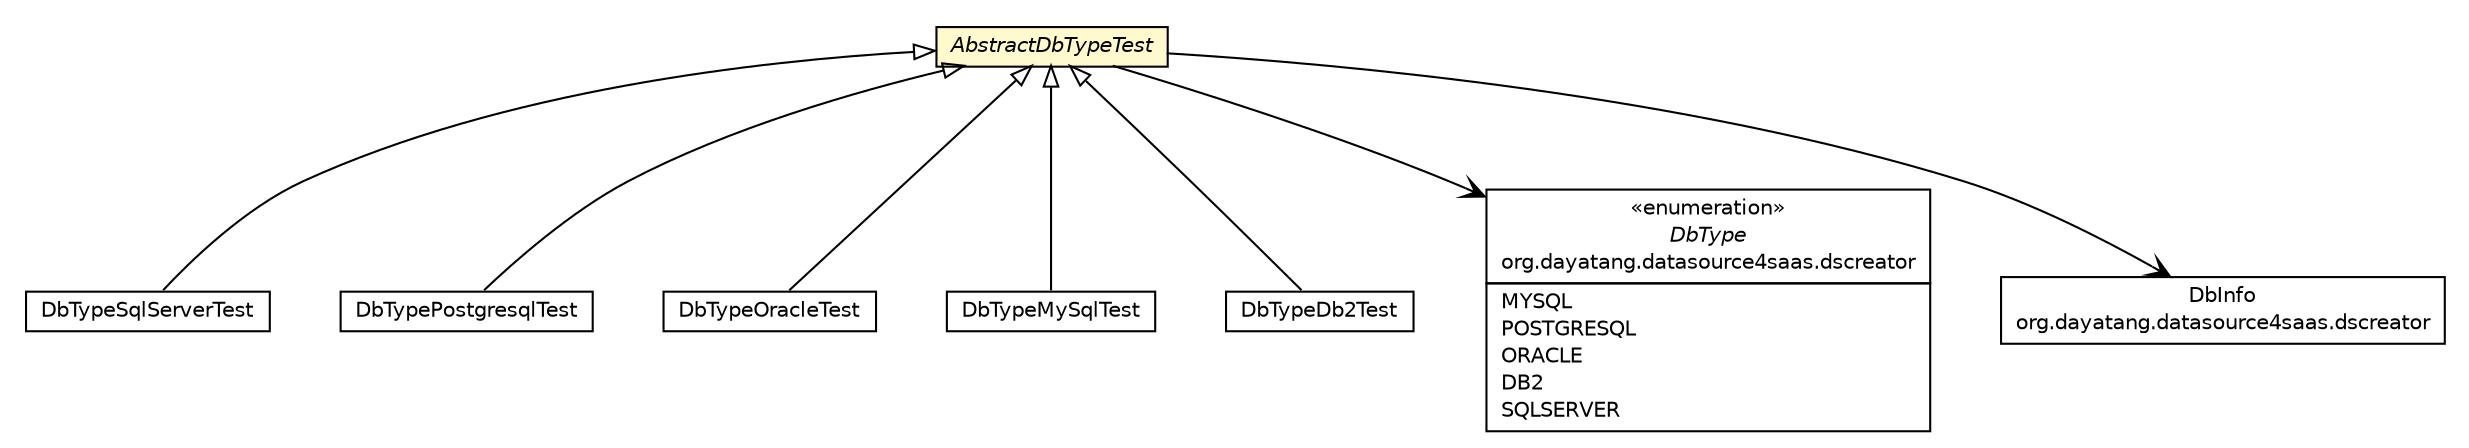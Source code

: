 #!/usr/local/bin/dot
#
# Class diagram 
# Generated by UMLGraph version R5_6_6-8-g8d7759 (http://www.umlgraph.org/)
#

digraph G {
	edge [fontname="Helvetica",fontsize=10,labelfontname="Helvetica",labelfontsize=10];
	node [fontname="Helvetica",fontsize=10,shape=plaintext];
	nodesep=0.25;
	ranksep=0.5;
	// org.dayatang.datasource4saas.dbtype.DbTypeSqlServerTest
	c12529 [label=<<table title="org.dayatang.datasource4saas.dbtype.DbTypeSqlServerTest" border="0" cellborder="1" cellspacing="0" cellpadding="2" port="p" href="./DbTypeSqlServerTest.html">
		<tr><td><table border="0" cellspacing="0" cellpadding="1">
<tr><td align="center" balign="center"> DbTypeSqlServerTest </td></tr>
		</table></td></tr>
		</table>>, URL="./DbTypeSqlServerTest.html", fontname="Helvetica", fontcolor="black", fontsize=10.0];
	// org.dayatang.datasource4saas.dbtype.DbTypePostgresqlTest
	c12530 [label=<<table title="org.dayatang.datasource4saas.dbtype.DbTypePostgresqlTest" border="0" cellborder="1" cellspacing="0" cellpadding="2" port="p" href="./DbTypePostgresqlTest.html">
		<tr><td><table border="0" cellspacing="0" cellpadding="1">
<tr><td align="center" balign="center"> DbTypePostgresqlTest </td></tr>
		</table></td></tr>
		</table>>, URL="./DbTypePostgresqlTest.html", fontname="Helvetica", fontcolor="black", fontsize=10.0];
	// org.dayatang.datasource4saas.dbtype.DbTypeOracleTest
	c12531 [label=<<table title="org.dayatang.datasource4saas.dbtype.DbTypeOracleTest" border="0" cellborder="1" cellspacing="0" cellpadding="2" port="p" href="./DbTypeOracleTest.html">
		<tr><td><table border="0" cellspacing="0" cellpadding="1">
<tr><td align="center" balign="center"> DbTypeOracleTest </td></tr>
		</table></td></tr>
		</table>>, URL="./DbTypeOracleTest.html", fontname="Helvetica", fontcolor="black", fontsize=10.0];
	// org.dayatang.datasource4saas.dbtype.DbTypeMySqlTest
	c12532 [label=<<table title="org.dayatang.datasource4saas.dbtype.DbTypeMySqlTest" border="0" cellborder="1" cellspacing="0" cellpadding="2" port="p" href="./DbTypeMySqlTest.html">
		<tr><td><table border="0" cellspacing="0" cellpadding="1">
<tr><td align="center" balign="center"> DbTypeMySqlTest </td></tr>
		</table></td></tr>
		</table>>, URL="./DbTypeMySqlTest.html", fontname="Helvetica", fontcolor="black", fontsize=10.0];
	// org.dayatang.datasource4saas.dbtype.DbTypeDb2Test
	c12533 [label=<<table title="org.dayatang.datasource4saas.dbtype.DbTypeDb2Test" border="0" cellborder="1" cellspacing="0" cellpadding="2" port="p" href="./DbTypeDb2Test.html">
		<tr><td><table border="0" cellspacing="0" cellpadding="1">
<tr><td align="center" balign="center"> DbTypeDb2Test </td></tr>
		</table></td></tr>
		</table>>, URL="./DbTypeDb2Test.html", fontname="Helvetica", fontcolor="black", fontsize=10.0];
	// org.dayatang.datasource4saas.dbtype.AbstractDbTypeTest
	c12534 [label=<<table title="org.dayatang.datasource4saas.dbtype.AbstractDbTypeTest" border="0" cellborder="1" cellspacing="0" cellpadding="2" port="p" bgcolor="lemonChiffon" href="./AbstractDbTypeTest.html">
		<tr><td><table border="0" cellspacing="0" cellpadding="1">
<tr><td align="center" balign="center"><font face="Helvetica-Oblique"> AbstractDbTypeTest </font></td></tr>
		</table></td></tr>
		</table>>, URL="./AbstractDbTypeTest.html", fontname="Helvetica", fontcolor="black", fontsize=10.0];
	//org.dayatang.datasource4saas.dbtype.DbTypeSqlServerTest extends org.dayatang.datasource4saas.dbtype.AbstractDbTypeTest
	c12534:p -> c12529:p [dir=back,arrowtail=empty];
	//org.dayatang.datasource4saas.dbtype.DbTypePostgresqlTest extends org.dayatang.datasource4saas.dbtype.AbstractDbTypeTest
	c12534:p -> c12530:p [dir=back,arrowtail=empty];
	//org.dayatang.datasource4saas.dbtype.DbTypeOracleTest extends org.dayatang.datasource4saas.dbtype.AbstractDbTypeTest
	c12534:p -> c12531:p [dir=back,arrowtail=empty];
	//org.dayatang.datasource4saas.dbtype.DbTypeMySqlTest extends org.dayatang.datasource4saas.dbtype.AbstractDbTypeTest
	c12534:p -> c12532:p [dir=back,arrowtail=empty];
	//org.dayatang.datasource4saas.dbtype.DbTypeDb2Test extends org.dayatang.datasource4saas.dbtype.AbstractDbTypeTest
	c12534:p -> c12533:p [dir=back,arrowtail=empty];
	// org.dayatang.datasource4saas.dbtype.AbstractDbTypeTest NAVASSOC org.dayatang.datasource4saas.dscreator.DbType
	c12534:p -> c12561:p [taillabel="", label=" "headlabel="", fontname="Helvetica", fontcolor="black", fontsize=10.0, color="black", arrowhead=open];
	// org.dayatang.datasource4saas.dbtype.AbstractDbTypeTest NAVASSOC org.dayatang.datasource4saas.dscreator.DbInfo
	c12534:p -> c12562:p [taillabel="", label=" "headlabel="", fontname="Helvetica", fontcolor="black", fontsize=10.0, color="black", arrowhead=open];
	// org.dayatang.datasource4saas.dscreator.DbInfo
	c12562 [label=<<table title="org.dayatang.datasource4saas.dscreator.DbInfo" border="0" cellborder="1" cellspacing="0" cellpadding="2" port="p" href="http://java.sun.com/j2se/1.4.2/docs/api/org/dayatang/datasource4saas/dscreator/DbInfo.html">
		<tr><td><table border="0" cellspacing="0" cellpadding="1">
<tr><td align="center" balign="center"> DbInfo </td></tr>
<tr><td align="center" balign="center"> org.dayatang.datasource4saas.dscreator </td></tr>
		</table></td></tr>
		</table>>, URL="http://java.sun.com/j2se/1.4.2/docs/api/org/dayatang/datasource4saas/dscreator/DbInfo.html", fontname="Helvetica", fontcolor="black", fontsize=10.0];
	// org.dayatang.datasource4saas.dscreator.DbType
	c12561 [label=<<table title="org.dayatang.datasource4saas.dscreator.DbType" border="0" cellborder="1" cellspacing="0" cellpadding="2" port="p" href="http://java.sun.com/j2se/1.4.2/docs/api/org/dayatang/datasource4saas/dscreator/DbType.html">
		<tr><td><table border="0" cellspacing="0" cellpadding="1">
<tr><td align="center" balign="center"> &#171;enumeration&#187; </td></tr>
<tr><td align="center" balign="center"><font face="Helvetica-Oblique"> DbType </font></td></tr>
<tr><td align="center" balign="center"> org.dayatang.datasource4saas.dscreator </td></tr>
		</table></td></tr>
		<tr><td><table border="0" cellspacing="0" cellpadding="1">
<tr><td align="left" balign="left"> MYSQL </td></tr>
<tr><td align="left" balign="left"> POSTGRESQL </td></tr>
<tr><td align="left" balign="left"> ORACLE </td></tr>
<tr><td align="left" balign="left"> DB2 </td></tr>
<tr><td align="left" balign="left"> SQLSERVER </td></tr>
		</table></td></tr>
		</table>>, URL="http://java.sun.com/j2se/1.4.2/docs/api/org/dayatang/datasource4saas/dscreator/DbType.html", fontname="Helvetica", fontcolor="black", fontsize=10.0];
}

